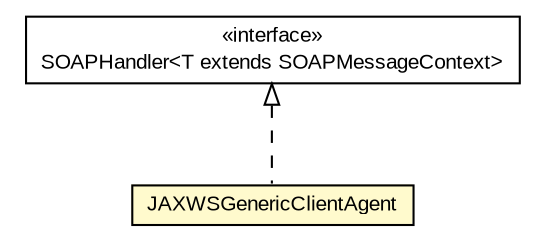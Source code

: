 #!/usr/local/bin/dot
#
# Class diagram 
# Generated by UMLGraph version R5_6-24-gf6e263 (http://www.umlgraph.org/)
#

digraph G {
	edge [fontname="arial",fontsize=10,labelfontname="arial",labelfontsize=10];
	node [fontname="arial",fontsize=10,shape=plaintext];
	nodesep=0.25;
	ranksep=0.5;
	// org.miloss.fgsms.agents.JAXWSGenericClientAgent
	c732668 [label=<<table title="org.miloss.fgsms.agents.JAXWSGenericClientAgent" border="0" cellborder="1" cellspacing="0" cellpadding="2" port="p" bgcolor="lemonChiffon" href="./JAXWSGenericClientAgent.html">
		<tr><td><table border="0" cellspacing="0" cellpadding="1">
<tr><td align="center" balign="center"> JAXWSGenericClientAgent </td></tr>
		</table></td></tr>
		</table>>, URL="./JAXWSGenericClientAgent.html", fontname="arial", fontcolor="black", fontsize=10.0];
	//org.miloss.fgsms.agents.JAXWSGenericClientAgent implements javax.xml.ws.handler.soap.SOAPHandler<T extends javax.xml.ws.handler.soap.SOAPMessageContext>
	c732949:p -> c732668:p [dir=back,arrowtail=empty,style=dashed];
	// javax.xml.ws.handler.soap.SOAPHandler<T extends javax.xml.ws.handler.soap.SOAPMessageContext>
	c732949 [label=<<table title="javax.xml.ws.handler.soap.SOAPHandler" border="0" cellborder="1" cellspacing="0" cellpadding="2" port="p" href="http://java.sun.com/j2se/1.4.2/docs/api/javax/xml/ws/handler/soap/SOAPHandler.html">
		<tr><td><table border="0" cellspacing="0" cellpadding="1">
<tr><td align="center" balign="center"> &#171;interface&#187; </td></tr>
<tr><td align="center" balign="center"> SOAPHandler&lt;T extends SOAPMessageContext&gt; </td></tr>
		</table></td></tr>
		</table>>, URL="http://java.sun.com/j2se/1.4.2/docs/api/javax/xml/ws/handler/soap/SOAPHandler.html", fontname="arial", fontcolor="black", fontsize=10.0];
}

